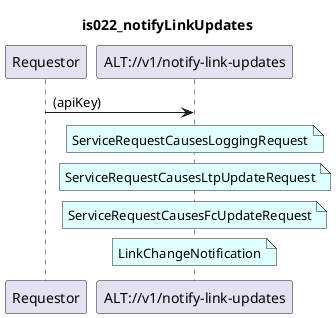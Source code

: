 @startuml is022_notifyLinkUpdates
skinparam responseMessageBelowArrow true

title
is022_notifyLinkUpdates
end title

participant "Requestor" as requestor
participant "ALT://v1/notify-link-updates" as alt

requestor -> alt : (apiKey)

note over alt #LightCyan
ServiceRequestCausesLoggingRequest
end note

note over alt #LightCyan
ServiceRequestCausesLtpUpdateRequest
end note

note over alt #LightCyan
ServiceRequestCausesFcUpdateRequest
end note

note over alt #LightCyan
LinkChangeNotification
end note

@enduml